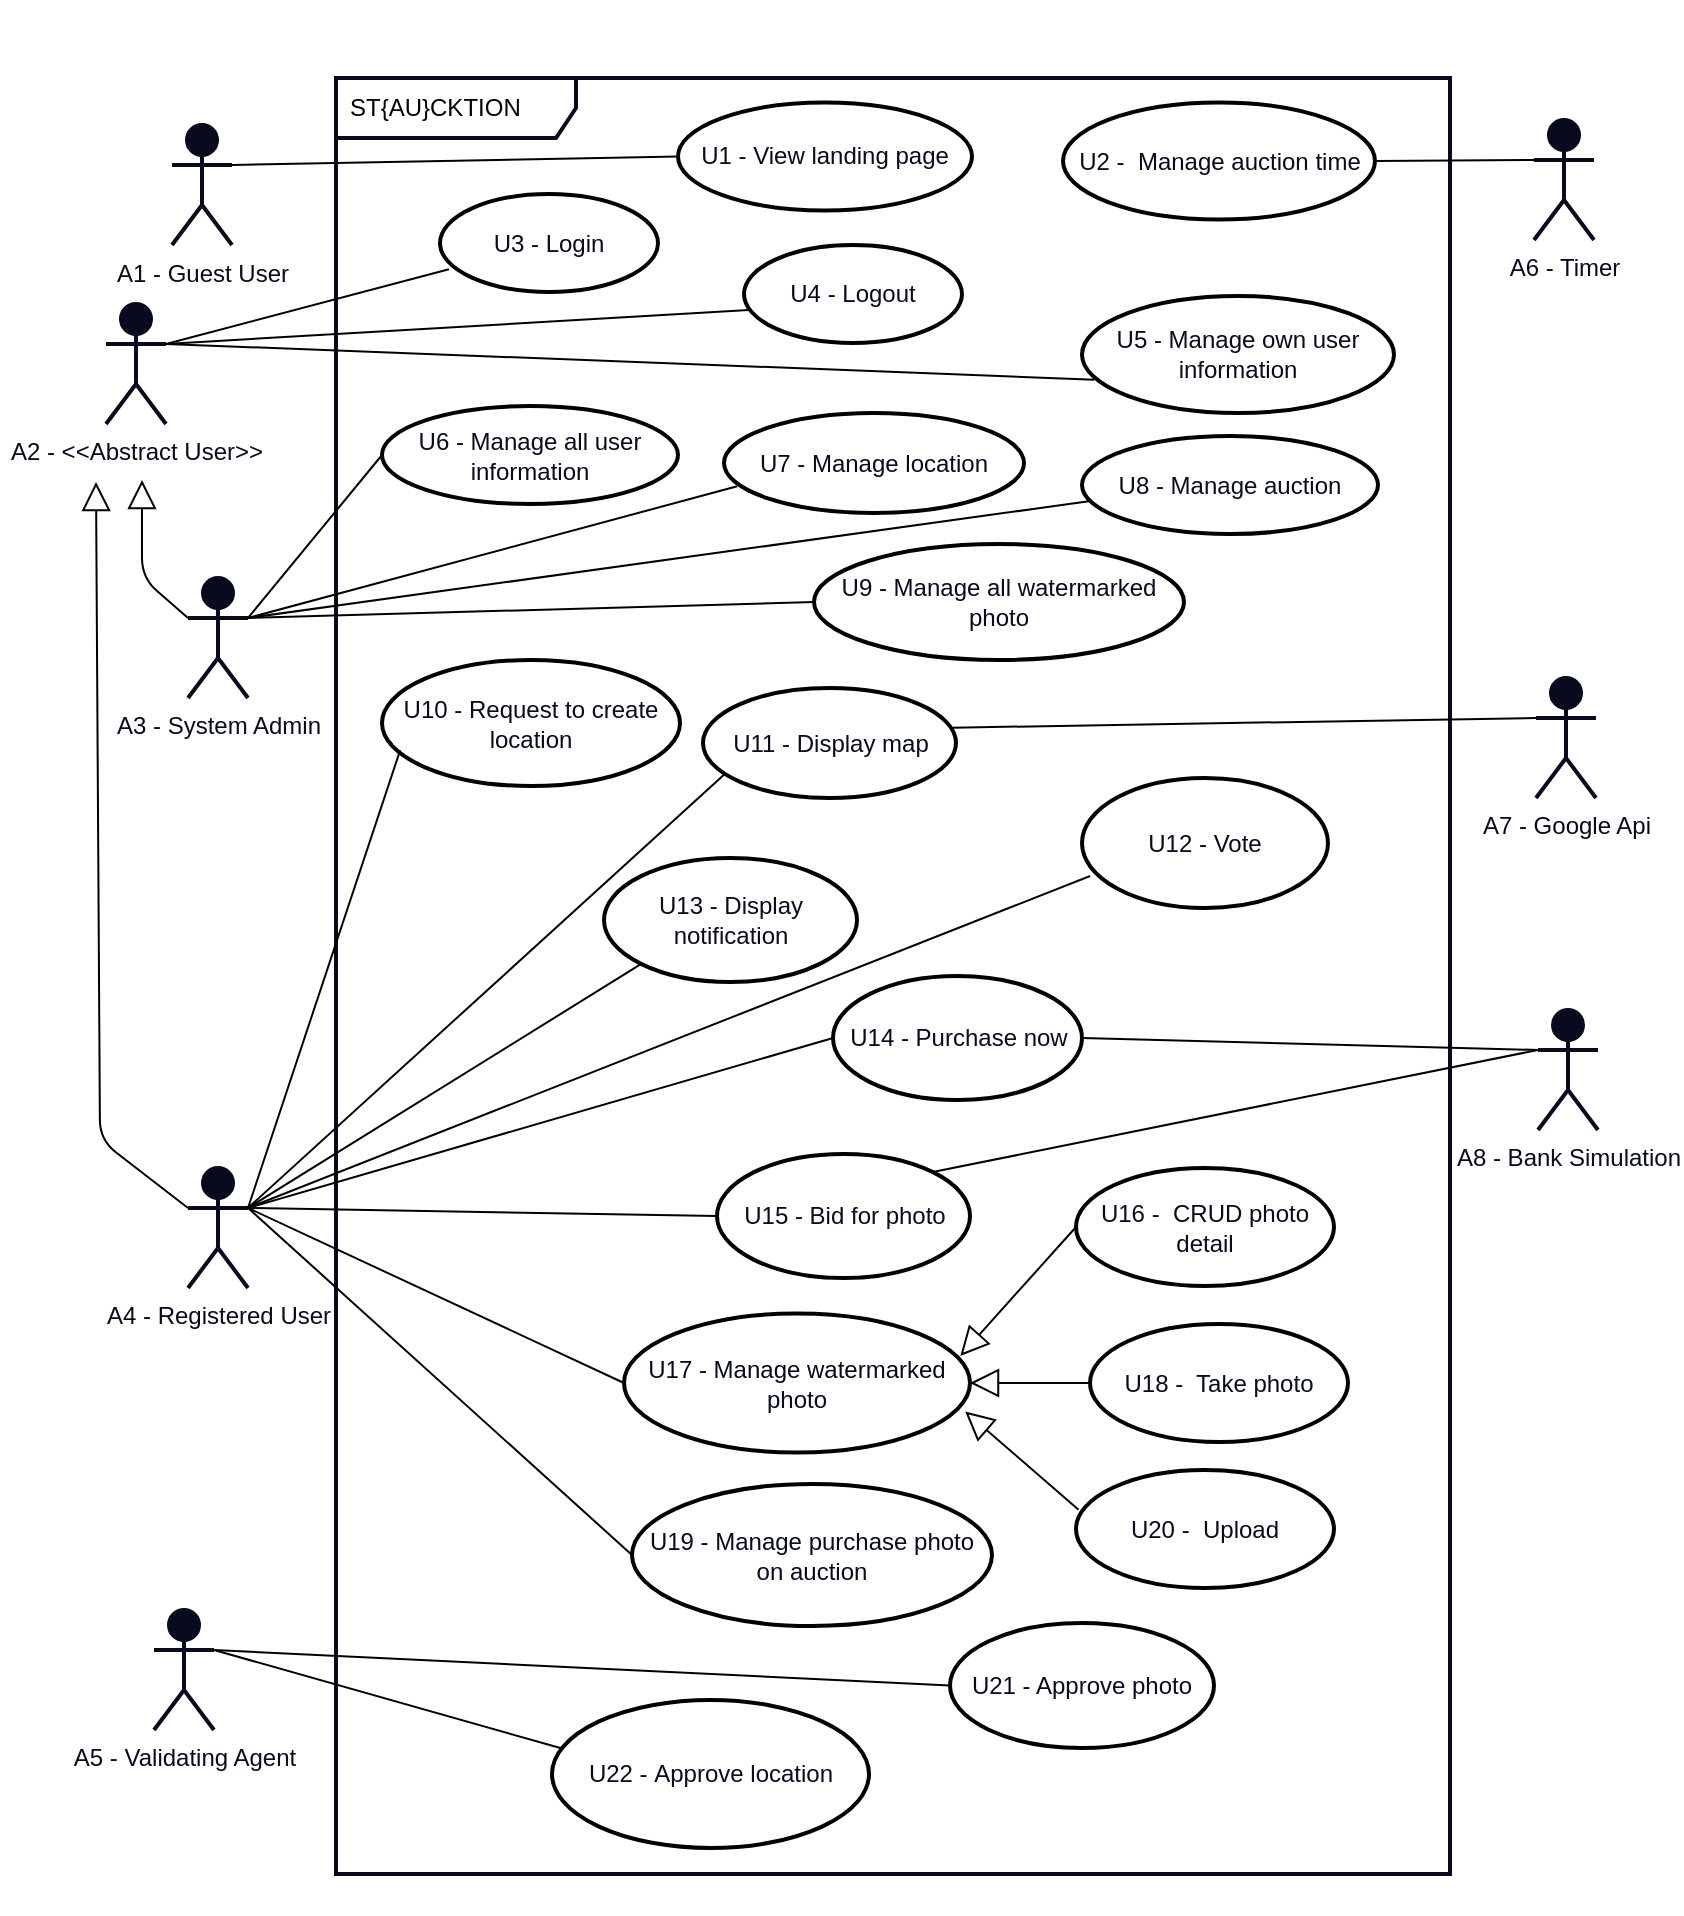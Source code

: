 <mxfile>
    <diagram id="NkEvDrXUQuuK_nOL2rht" name="Page-1">
        <mxGraphModel dx="1879" dy="1217" grid="0" gridSize="10" guides="1" tooltips="1" connect="1" arrows="1" fold="1" page="1" pageScale="1" pageWidth="850" pageHeight="1100" background="#FFFFFF" math="0" shadow="0">
            <root>
                <mxCell id="0"/>
                <mxCell id="1" parent="0"/>
                <mxCell id="89" value="" style="rounded=0;whiteSpace=wrap;html=1;strokeColor=#FFFFFF;strokeWidth=2;fontColor=#070B1D;fillColor=none;gradientColor=none;" parent="1" vertex="1">
                    <mxGeometry x="4" y="75" width="839" height="955" as="geometry"/>
                </mxCell>
                <mxCell id="65" value="ST{AU}CKTION" style="shape=umlFrame;whiteSpace=wrap;html=1;width=120;height=30;boundedLbl=1;verticalAlign=middle;align=left;spacingLeft=5;strokeWidth=2;swimlaneFillColor=none;perimeterSpacing=1;strokeColor=#070B1D;" parent="1" vertex="1">
                    <mxGeometry x="171" y="113" width="557" height="898" as="geometry"/>
                </mxCell>
                <mxCell id="4" value="&lt;font color=&quot;#070b1d&quot;&gt;A2 - &amp;lt;&amp;lt;Abstract User&amp;gt;&amp;gt;&lt;br&gt;&lt;/font&gt;" style="shape=umlActor;verticalLabelPosition=bottom;verticalAlign=top;html=1;strokeColor=#070B1D;strokeWidth=2;fillColor=#070B1D;gradientColor=none;" parent="1" vertex="1">
                    <mxGeometry x="56" y="226" width="30" height="60" as="geometry"/>
                </mxCell>
                <mxCell id="16" value="U7 - Manage location" style="ellipse;whiteSpace=wrap;html=1;strokeColor=#000000;strokeWidth=2;fontColor=#070B1D;fillColor=none;gradientColor=none;" parent="1" vertex="1">
                    <mxGeometry x="365" y="280.5" width="150" height="50" as="geometry"/>
                </mxCell>
                <mxCell id="20" value="U5 - Manage own user information" style="ellipse;whiteSpace=wrap;html=1;strokeColor=#000000;strokeWidth=2;fontColor=#070B1D;fillColor=none;gradientColor=none;" parent="1" vertex="1">
                    <mxGeometry x="544" y="222" width="156" height="58.5" as="geometry"/>
                </mxCell>
                <mxCell id="24" value="U20 -&amp;nbsp; Upload" style="ellipse;whiteSpace=wrap;html=1;strokeColor=#000000;strokeWidth=2;fontColor=#070B1D;fillColor=none;gradientColor=none;" parent="1" vertex="1">
                    <mxGeometry x="541" y="809" width="129" height="59" as="geometry"/>
                </mxCell>
                <mxCell id="28" value="U3 - Login" style="ellipse;whiteSpace=wrap;html=1;strokeColor=#000000;strokeWidth=2;fontColor=#070B1D;fillColor=none;gradientColor=none;" parent="1" vertex="1">
                    <mxGeometry x="223" y="171" width="109" height="49" as="geometry"/>
                </mxCell>
                <mxCell id="29" value="U4 - Logout" style="ellipse;whiteSpace=wrap;html=1;strokeColor=#000000;strokeWidth=2;fontColor=#070B1D;fillColor=none;gradientColor=none;" parent="1" vertex="1">
                    <mxGeometry x="375" y="196.5" width="109" height="49" as="geometry"/>
                </mxCell>
                <mxCell id="31" value="U15 -&amp;nbsp;Bid for photo" style="ellipse;whiteSpace=wrap;html=1;strokeColor=#000000;strokeWidth=2;fontColor=#070B1D;fillColor=none;gradientColor=none;" parent="1" vertex="1">
                    <mxGeometry x="361.5" y="651" width="126.5" height="62" as="geometry"/>
                </mxCell>
                <mxCell id="33" value="&lt;font color=&quot;#070b1d&quot;&gt;A8 - Bank Simulation&lt;br&gt;&lt;/font&gt;" style="shape=umlActor;verticalLabelPosition=bottom;verticalAlign=top;html=1;strokeColor=#070B1D;strokeWidth=2;fillColor=#070B1D;gradientColor=none;" parent="1" vertex="1">
                    <mxGeometry x="772" y="579" width="30" height="60" as="geometry"/>
                </mxCell>
                <mxCell id="34" value="&lt;font color=&quot;#070b1d&quot;&gt;A7 - Google Api&lt;br&gt;&lt;/font&gt;" style="shape=umlActor;verticalLabelPosition=bottom;verticalAlign=top;html=1;strokeColor=#070B1D;strokeWidth=2;fillColor=#070B1D;gradientColor=none;" parent="1" vertex="1">
                    <mxGeometry x="771" y="413" width="30" height="60" as="geometry"/>
                </mxCell>
                <mxCell id="38" value="&lt;font color=&quot;#070b1d&quot;&gt;A3 - System Admin&lt;br&gt;&lt;/font&gt;" style="shape=umlActor;verticalLabelPosition=bottom;verticalAlign=top;html=1;strokeColor=#070B1D;strokeWidth=2;fillColor=#070B1D;gradientColor=none;" parent="1" vertex="1">
                    <mxGeometry x="97" y="363" width="30" height="60" as="geometry"/>
                </mxCell>
                <mxCell id="43" value="U14 - Purchase now" style="ellipse;whiteSpace=wrap;html=1;strokeColor=#000000;strokeWidth=2;fontColor=#070B1D;fillColor=none;gradientColor=none;" parent="1" vertex="1">
                    <mxGeometry x="419.5" y="562" width="124.5" height="62" as="geometry"/>
                </mxCell>
                <mxCell id="48" value="U12 - Vote" style="ellipse;whiteSpace=wrap;html=1;strokeColor=#000000;strokeWidth=2;fontColor=#070B1D;fillColor=none;gradientColor=none;" parent="1" vertex="1">
                    <mxGeometry x="544" y="463" width="123" height="65" as="geometry"/>
                </mxCell>
                <mxCell id="50" value="U17 - Manage watermarked photo" style="ellipse;whiteSpace=wrap;html=1;strokeColor=#000000;strokeWidth=2;fontColor=#070B1D;fillColor=none;gradientColor=none;" parent="1" vertex="1">
                    <mxGeometry x="315" y="730.75" width="173" height="69.5" as="geometry"/>
                </mxCell>
                <mxCell id="69" value="U21 - Approve photo" style="ellipse;whiteSpace=wrap;html=1;strokeColor=#000000;strokeWidth=2;fontColor=#070B1D;fillColor=none;gradientColor=none;" parent="1" vertex="1">
                    <mxGeometry x="478" y="885.5" width="132" height="62.5" as="geometry"/>
                </mxCell>
                <mxCell id="75" value="&lt;font color=&quot;#070b1d&quot;&gt;A5 - Validating Agent&lt;br&gt;&lt;/font&gt;" style="shape=umlActor;verticalLabelPosition=bottom;verticalAlign=top;html=1;strokeColor=#070B1D;strokeWidth=2;fillColor=#070B1D;gradientColor=none;" parent="1" vertex="1">
                    <mxGeometry x="80" y="879" width="30" height="60" as="geometry"/>
                </mxCell>
                <mxCell id="86" value="" style="endArrow=none;html=1;rounded=1;strokeColor=#000000;fontColor=#070B1D;exitX=1;exitY=0.5;exitDx=0;exitDy=0;entryX=0;entryY=0.333;entryDx=0;entryDy=0;entryPerimeter=0;" parent="1" source="43" target="33" edge="1">
                    <mxGeometry width="50" height="50" relative="1" as="geometry">
                        <mxPoint x="437" y="822.5" as="sourcePoint"/>
                        <mxPoint x="487" y="772.5" as="targetPoint"/>
                    </mxGeometry>
                </mxCell>
                <mxCell id="94" value="" style="endArrow=none;html=1;strokeColor=#000000;exitX=0.041;exitY=0.768;exitDx=0;exitDy=0;entryX=1;entryY=0.333;entryDx=0;entryDy=0;entryPerimeter=0;exitPerimeter=0;" parent="1" source="28" target="4" edge="1">
                    <mxGeometry width="50" height="50" relative="1" as="geometry">
                        <mxPoint x="201" y="249.5" as="sourcePoint"/>
                        <mxPoint x="64" y="248" as="targetPoint"/>
                    </mxGeometry>
                </mxCell>
                <mxCell id="95" value="" style="endArrow=none;html=1;strokeColor=#000000;exitX=0.022;exitY=0.664;exitDx=0;exitDy=0;entryX=1;entryY=0.333;entryDx=0;entryDy=0;entryPerimeter=0;exitPerimeter=0;" parent="1" source="29" target="4" edge="1">
                    <mxGeometry width="50" height="50" relative="1" as="geometry">
                        <mxPoint x="201" y="250.5" as="sourcePoint"/>
                        <mxPoint x="62" y="249" as="targetPoint"/>
                    </mxGeometry>
                </mxCell>
                <mxCell id="96" value="" style="endArrow=none;html=1;strokeColor=#000000;exitX=0.04;exitY=0.715;exitDx=0;exitDy=0;entryX=1;entryY=0.333;entryDx=0;entryDy=0;entryPerimeter=0;exitPerimeter=0;" parent="1" source="20" target="4" edge="1">
                    <mxGeometry width="50" height="50" relative="1" as="geometry">
                        <mxPoint x="203" y="250.5" as="sourcePoint"/>
                        <mxPoint x="63" y="249" as="targetPoint"/>
                    </mxGeometry>
                </mxCell>
                <mxCell id="97" value="" style="endArrow=none;html=1;strokeColor=#000000;entryX=1;entryY=0.333;entryDx=0;entryDy=0;exitX=0.044;exitY=0.733;exitDx=0;exitDy=0;entryPerimeter=0;exitPerimeter=0;" parent="1" source="16" target="38" edge="1">
                    <mxGeometry width="50" height="50" relative="1" as="geometry">
                        <mxPoint x="286" y="373.5" as="sourcePoint"/>
                        <mxPoint x="132.0" y="372" as="targetPoint"/>
                    </mxGeometry>
                </mxCell>
                <mxCell id="98" value="" style="endArrow=none;html=1;strokeColor=#000000;entryX=1;entryY=0.333;entryDx=0;entryDy=0;exitX=0;exitY=0.5;exitDx=0;exitDy=0;entryPerimeter=0;" parent="1" source="69" target="75" edge="1">
                    <mxGeometry width="50" height="50" relative="1" as="geometry">
                        <mxPoint x="286" y="503.5" as="sourcePoint"/>
                        <mxPoint x="132.0" y="502" as="targetPoint"/>
                    </mxGeometry>
                </mxCell>
                <mxCell id="99" value="" style="endArrow=none;html=1;strokeColor=#000000;entryX=1;entryY=0.333;entryDx=0;entryDy=0;exitX=0;exitY=0.5;exitDx=0;exitDy=0;entryPerimeter=0;" parent="1" source="50" target="120" edge="1">
                    <mxGeometry width="50" height="50" relative="1" as="geometry">
                        <mxPoint x="286" y="631.5" as="sourcePoint"/>
                        <mxPoint x="132.0" y="630" as="targetPoint"/>
                    </mxGeometry>
                </mxCell>
                <mxCell id="101" value="" style="endArrow=none;html=1;strokeColor=#000000;entryX=1;entryY=0.333;entryDx=0;entryDy=0;exitX=0;exitY=0.5;exitDx=0;exitDy=0;entryPerimeter=0;" parent="1" source="31" target="120" edge="1">
                    <mxGeometry width="50" height="50" relative="1" as="geometry">
                        <mxPoint x="286" y="766.5" as="sourcePoint"/>
                        <mxPoint x="132.0" y="793.0" as="targetPoint"/>
                    </mxGeometry>
                </mxCell>
                <mxCell id="102" value="" style="endArrow=none;html=1;strokeColor=#000000;entryX=1;entryY=0.333;entryDx=0;entryDy=0;exitX=0;exitY=0.5;exitDx=0;exitDy=0;entryPerimeter=0;" parent="1" source="43" target="120" edge="1">
                    <mxGeometry width="50" height="50" relative="1" as="geometry">
                        <mxPoint x="286" y="767.5" as="sourcePoint"/>
                        <mxPoint x="132.0" y="793.0" as="targetPoint"/>
                    </mxGeometry>
                </mxCell>
                <mxCell id="103" value="U1 - View landing page" style="ellipse;whiteSpace=wrap;html=1;strokeColor=#000000;strokeWidth=2;fontColor=#070B1D;fillColor=none;gradientColor=none;" parent="1" vertex="1">
                    <mxGeometry x="342" y="125.25" width="147" height="54" as="geometry"/>
                </mxCell>
                <mxCell id="105" value="&lt;font color=&quot;#070b1d&quot;&gt;A1 - Guest User&lt;br&gt;&lt;/font&gt;" style="shape=umlActor;verticalLabelPosition=bottom;verticalAlign=top;html=1;strokeColor=#070B1D;strokeWidth=2;fillColor=#070B1D;gradientColor=none;" parent="1" vertex="1">
                    <mxGeometry x="89" y="136.5" width="30" height="60" as="geometry"/>
                </mxCell>
                <mxCell id="106" value="" style="endArrow=none;html=1;strokeColor=#000000;exitX=0;exitY=0.5;exitDx=0;exitDy=0;entryX=1;entryY=0.333;entryDx=0;entryDy=0;entryPerimeter=0;exitPerimeter=0;" parent="1" source="103" target="105" edge="1">
                    <mxGeometry width="50" height="50" relative="1" as="geometry">
                        <mxPoint x="311.0" y="109" as="sourcePoint"/>
                        <mxPoint x="66" y="171.5" as="targetPoint"/>
                    </mxGeometry>
                </mxCell>
                <mxCell id="112" value="" style="edgeStyle=none;html=1;endSize=12;endArrow=block;endFill=0;strokeColor=#000000;exitX=0;exitY=0.333;exitDx=0;exitDy=0;exitPerimeter=0;" parent="1" source="38" edge="1">
                    <mxGeometry width="160" relative="1" as="geometry">
                        <mxPoint x="-116" y="339.5" as="sourcePoint"/>
                        <mxPoint x="74" y="314" as="targetPoint"/>
                        <Array as="points">
                            <mxPoint x="74" y="363"/>
                        </Array>
                    </mxGeometry>
                </mxCell>
                <mxCell id="114" value="" style="edgeStyle=none;html=1;endSize=12;endArrow=block;endFill=0;strokeColor=#000000;exitX=0;exitY=0.333;exitDx=0;exitDy=0;exitPerimeter=0;" parent="1" source="120" edge="1">
                    <mxGeometry width="160" relative="1" as="geometry">
                        <mxPoint x="92" y="561" as="sourcePoint"/>
                        <mxPoint x="51" y="315" as="targetPoint"/>
                        <Array as="points">
                            <mxPoint x="53" y="644"/>
                        </Array>
                    </mxGeometry>
                </mxCell>
                <mxCell id="117" value="" style="endArrow=none;html=1;rounded=1;strokeColor=#000000;fontColor=#070B1D;exitX=1;exitY=0;exitDx=0;exitDy=0;entryX=0;entryY=0.333;entryDx=0;entryDy=0;entryPerimeter=0;" parent="1" source="31" target="33" edge="1">
                    <mxGeometry width="50" height="50" relative="1" as="geometry">
                        <mxPoint x="414.0" y="752.5" as="sourcePoint"/>
                        <mxPoint x="703" y="770" as="targetPoint"/>
                    </mxGeometry>
                </mxCell>
                <mxCell id="120" value="&lt;font color=&quot;#070b1d&quot;&gt;A4 - Registered User&lt;br&gt;&lt;/font&gt;" style="shape=umlActor;verticalLabelPosition=bottom;verticalAlign=top;html=1;strokeColor=#070B1D;strokeWidth=2;fillColor=#070B1D;gradientColor=none;" parent="1" vertex="1">
                    <mxGeometry x="97" y="658" width="30" height="60" as="geometry"/>
                </mxCell>
                <mxCell id="130" value="U10 - Request to create location" style="ellipse;whiteSpace=wrap;html=1;strokeColor=#000000;strokeWidth=2;fontColor=#070B1D;fillColor=none;gradientColor=none;" parent="1" vertex="1">
                    <mxGeometry x="194" y="404" width="149" height="63" as="geometry"/>
                </mxCell>
                <mxCell id="131" value="U22 -&amp;nbsp;Approve location" style="ellipse;whiteSpace=wrap;html=1;strokeColor=#000000;strokeWidth=2;fontColor=#070B1D;fillColor=none;gradientColor=none;" parent="1" vertex="1">
                    <mxGeometry x="279" y="924" width="158.5" height="74" as="geometry"/>
                </mxCell>
                <mxCell id="135" value="" style="endArrow=none;html=1;strokeColor=#000000;entryX=1;entryY=0.333;entryDx=0;entryDy=0;exitX=0.032;exitY=0.328;exitDx=0;exitDy=0;entryPerimeter=0;exitPerimeter=0;" parent="1" source="131" target="75" edge="1">
                    <mxGeometry width="50" height="50" relative="1" as="geometry">
                        <mxPoint x="430.5" y="966.25" as="sourcePoint"/>
                        <mxPoint x="137" y="923.0" as="targetPoint"/>
                    </mxGeometry>
                </mxCell>
                <mxCell id="137" value="U11 -&amp;nbsp;Display map" style="ellipse;whiteSpace=wrap;html=1;strokeColor=#000000;strokeWidth=2;fontColor=#070B1D;fillColor=none;gradientColor=none;" parent="1" vertex="1">
                    <mxGeometry x="354.5" y="418" width="126.5" height="55" as="geometry"/>
                </mxCell>
                <mxCell id="138" value="" style="endArrow=none;html=1;strokeColor=#000000;exitX=0.084;exitY=0.787;exitDx=0;exitDy=0;entryX=1;entryY=0.333;entryDx=0;entryDy=0;entryPerimeter=0;exitPerimeter=0;" parent="1" source="137" target="120" edge="1">
                    <mxGeometry width="50" height="50" relative="1" as="geometry">
                        <mxPoint x="308.0" y="562" as="sourcePoint"/>
                        <mxPoint x="125" y="624" as="targetPoint"/>
                    </mxGeometry>
                </mxCell>
                <mxCell id="139" value="" style="endArrow=none;html=1;strokeColor=#000000;entryX=0;entryY=0.333;entryDx=0;entryDy=0;entryPerimeter=0;exitX=0.987;exitY=0.361;exitDx=0;exitDy=0;exitPerimeter=0;" parent="1" source="137" target="34" edge="1">
                    <mxGeometry width="50" height="50" relative="1" as="geometry">
                        <mxPoint x="559" y="495" as="sourcePoint"/>
                        <mxPoint x="137.0" y="635" as="targetPoint"/>
                    </mxGeometry>
                </mxCell>
                <mxCell id="146" value="" style="endArrow=none;html=1;strokeColor=#000000;exitX=0.061;exitY=0.716;exitDx=0;exitDy=0;entryX=1;entryY=0.333;entryDx=0;entryDy=0;entryPerimeter=0;exitPerimeter=0;" parent="1" source="130" target="120" edge="1">
                    <mxGeometry width="50" height="50" relative="1" as="geometry">
                        <mxPoint x="292.0" y="465.25" as="sourcePoint"/>
                        <mxPoint x="113.0" y="580.75" as="targetPoint"/>
                    </mxGeometry>
                </mxCell>
                <mxCell id="147" value="&lt;font color=&quot;#070b1d&quot;&gt;A6 - Timer&lt;br&gt;&lt;/font&gt;" style="shape=umlActor;verticalLabelPosition=bottom;verticalAlign=top;html=1;strokeColor=#070B1D;strokeWidth=2;fillColor=#070B1D;gradientColor=none;" parent="1" vertex="1">
                    <mxGeometry x="770" y="134" width="30" height="60" as="geometry"/>
                </mxCell>
                <mxCell id="151" value="U2 -&amp;nbsp;&amp;nbsp;Manage auction time" style="ellipse;whiteSpace=wrap;html=1;strokeColor=#000000;strokeWidth=2;fontColor=#070B1D;fillColor=none;gradientColor=none;" parent="1" vertex="1">
                    <mxGeometry x="534.5" y="125.25" width="156" height="58.5" as="geometry"/>
                </mxCell>
                <mxCell id="155" value="" style="endArrow=none;html=1;strokeColor=#000000;exitX=0;exitY=0.333;exitDx=0;exitDy=0;entryX=1;entryY=0.5;entryDx=0;entryDy=0;exitPerimeter=0;" parent="1" source="147" target="151" edge="1">
                    <mxGeometry width="50" height="50" relative="1" as="geometry">
                        <mxPoint x="911.0" y="380.5" as="sourcePoint"/>
                        <mxPoint x="625" y="358" as="targetPoint"/>
                    </mxGeometry>
                </mxCell>
                <mxCell id="156" value="U6 - Manage all user information" style="ellipse;whiteSpace=wrap;html=1;strokeColor=#000000;strokeWidth=2;fontColor=#070B1D;fillColor=none;gradientColor=none;" parent="1" vertex="1">
                    <mxGeometry x="194" y="277" width="148" height="49" as="geometry"/>
                </mxCell>
                <mxCell id="157" value="" style="endArrow=none;html=1;strokeColor=#000000;entryX=1;entryY=0.333;entryDx=0;entryDy=0;exitX=0;exitY=0.5;exitDx=0;exitDy=0;entryPerimeter=0;" parent="1" source="156" target="38" edge="1">
                    <mxGeometry width="50" height="50" relative="1" as="geometry">
                        <mxPoint x="302.0" y="360.5" as="sourcePoint"/>
                        <mxPoint x="137" y="393" as="targetPoint"/>
                    </mxGeometry>
                </mxCell>
                <mxCell id="158" value="U8 - Manage auction" style="ellipse;whiteSpace=wrap;html=1;strokeColor=#000000;strokeWidth=2;fontColor=#070B1D;fillColor=none;gradientColor=none;" parent="1" vertex="1">
                    <mxGeometry x="544" y="292" width="148" height="49" as="geometry"/>
                </mxCell>
                <mxCell id="159" value="" style="endArrow=none;html=1;strokeColor=#000000;entryX=1;entryY=0.333;entryDx=0;entryDy=0;exitX=0.023;exitY=0.666;exitDx=0;exitDy=0;entryPerimeter=0;exitPerimeter=0;" parent="1" source="158" target="38" edge="1">
                    <mxGeometry width="50" height="50" relative="1" as="geometry">
                        <mxPoint x="138" y="409.5" as="sourcePoint"/>
                        <mxPoint x="-21" y="419" as="targetPoint"/>
                    </mxGeometry>
                </mxCell>
                <mxCell id="160" value="U9 - Manage all watermarked photo" style="ellipse;whiteSpace=wrap;html=1;strokeColor=#000000;strokeWidth=2;fontColor=#070B1D;fillColor=none;gradientColor=none;" parent="1" vertex="1">
                    <mxGeometry x="410" y="346" width="185" height="58" as="geometry"/>
                </mxCell>
                <mxCell id="161" value="" style="endArrow=none;html=1;strokeColor=#000000;entryX=1;entryY=0.333;entryDx=0;entryDy=0;exitX=0;exitY=0.5;exitDx=0;exitDy=0;entryPerimeter=0;" parent="1" source="160" target="38" edge="1">
                    <mxGeometry width="50" height="50" relative="1" as="geometry">
                        <mxPoint x="254.5" y="442.5" as="sourcePoint"/>
                        <mxPoint x="95.5" y="452" as="targetPoint"/>
                    </mxGeometry>
                </mxCell>
                <mxCell id="165" value="U13 - Display notification" style="ellipse;whiteSpace=wrap;html=1;strokeColor=#000000;strokeWidth=2;fontColor=#070B1D;fillColor=none;gradientColor=none;" parent="1" vertex="1">
                    <mxGeometry x="305" y="503" width="126.5" height="62" as="geometry"/>
                </mxCell>
                <mxCell id="166" value="" style="endArrow=none;html=1;strokeColor=#000000;entryX=1;entryY=0.333;entryDx=0;entryDy=0;exitX=0;exitY=1;exitDx=0;exitDy=0;entryPerimeter=0;" parent="1" source="165" target="120" edge="1">
                    <mxGeometry width="50" height="50" relative="1" as="geometry">
                        <mxPoint x="274" y="913.5" as="sourcePoint"/>
                        <mxPoint x="115" y="825" as="targetPoint"/>
                    </mxGeometry>
                </mxCell>
                <mxCell id="178" value="" style="endArrow=none;html=1;strokeColor=#000000;exitX=0;exitY=0.5;exitDx=0;exitDy=0;entryX=1;entryY=0.333;entryDx=0;entryDy=0;entryPerimeter=0;" parent="1" source="179" target="120" edge="1">
                    <mxGeometry width="50" height="50" relative="1" as="geometry">
                        <mxPoint x="-52.0" y="962.75" as="sourcePoint"/>
                        <mxPoint x="-44" y="811" as="targetPoint"/>
                    </mxGeometry>
                </mxCell>
                <mxCell id="179" value="U19 - Manage purchase photo on auction" style="ellipse;whiteSpace=wrap;html=1;strokeColor=#000000;strokeWidth=2;fontColor=#070B1D;fillColor=none;gradientColor=none;" parent="1" vertex="1">
                    <mxGeometry x="319" y="816" width="180" height="71" as="geometry"/>
                </mxCell>
                <mxCell id="180" value="U18 -&amp;nbsp; Take photo" style="ellipse;whiteSpace=wrap;html=1;strokeColor=#000000;strokeWidth=2;fontColor=#070B1D;fillColor=none;gradientColor=none;" parent="1" vertex="1">
                    <mxGeometry x="548" y="736" width="129" height="59" as="geometry"/>
                </mxCell>
                <mxCell id="181" value="U16 -&amp;nbsp; CRUD photo detail" style="ellipse;whiteSpace=wrap;html=1;strokeColor=#000000;strokeWidth=2;fontColor=#070B1D;fillColor=none;gradientColor=none;" parent="1" vertex="1">
                    <mxGeometry x="541" y="658" width="129" height="59" as="geometry"/>
                </mxCell>
                <mxCell id="185" value="" style="edgeStyle=none;html=1;endSize=12;endArrow=block;endFill=0;strokeColor=#000000;entryX=0.972;entryY=0.305;entryDx=0;entryDy=0;exitX=0;exitY=0.5;exitDx=0;exitDy=0;entryPerimeter=0;" parent="1" source="181" target="50" edge="1">
                    <mxGeometry width="160" relative="1" as="geometry">
                        <mxPoint x="443" y="969.5" as="sourcePoint"/>
                        <mxPoint x="447" y="860.5" as="targetPoint"/>
                        <Array as="points"/>
                    </mxGeometry>
                </mxCell>
                <mxCell id="186" value="" style="endArrow=none;html=1;strokeColor=#000000;exitX=1;exitY=0.333;exitDx=0;exitDy=0;entryX=0.033;entryY=0.754;entryDx=0;entryDy=0;exitPerimeter=0;entryPerimeter=0;" parent="1" source="120" target="48" edge="1">
                    <mxGeometry width="50" height="50" relative="1" as="geometry">
                        <mxPoint x="-52.0" y="962.75" as="sourcePoint"/>
                        <mxPoint x="-44" y="811" as="targetPoint"/>
                    </mxGeometry>
                </mxCell>
                <mxCell id="187" value="" style="edgeStyle=none;html=1;endSize=12;endArrow=block;endFill=0;strokeColor=#000000;entryX=1;entryY=0.5;entryDx=0;entryDy=0;exitX=0;exitY=0.5;exitDx=0;exitDy=0;" parent="1" source="180" target="50" edge="1">
                    <mxGeometry width="160" relative="1" as="geometry">
                        <mxPoint x="470.0" y="982.55" as="sourcePoint"/>
                        <mxPoint x="405.827" y="897.456" as="targetPoint"/>
                        <Array as="points"/>
                    </mxGeometry>
                </mxCell>
                <mxCell id="188" value="" style="edgeStyle=none;html=1;endSize=12;endArrow=block;endFill=0;strokeColor=#000000;entryX=0.986;entryY=0.705;entryDx=0;entryDy=0;entryPerimeter=0;exitX=0.01;exitY=0.336;exitDx=0;exitDy=0;exitPerimeter=0;" parent="1" source="24" target="50" edge="1">
                    <mxGeometry width="160" relative="1" as="geometry">
                        <mxPoint x="467.439" y="1078.94" as="sourcePoint"/>
                        <mxPoint x="402.003" y="967.003" as="targetPoint"/>
                        <Array as="points"/>
                    </mxGeometry>
                </mxCell>
            </root>
        </mxGraphModel>
    </diagram>
</mxfile>